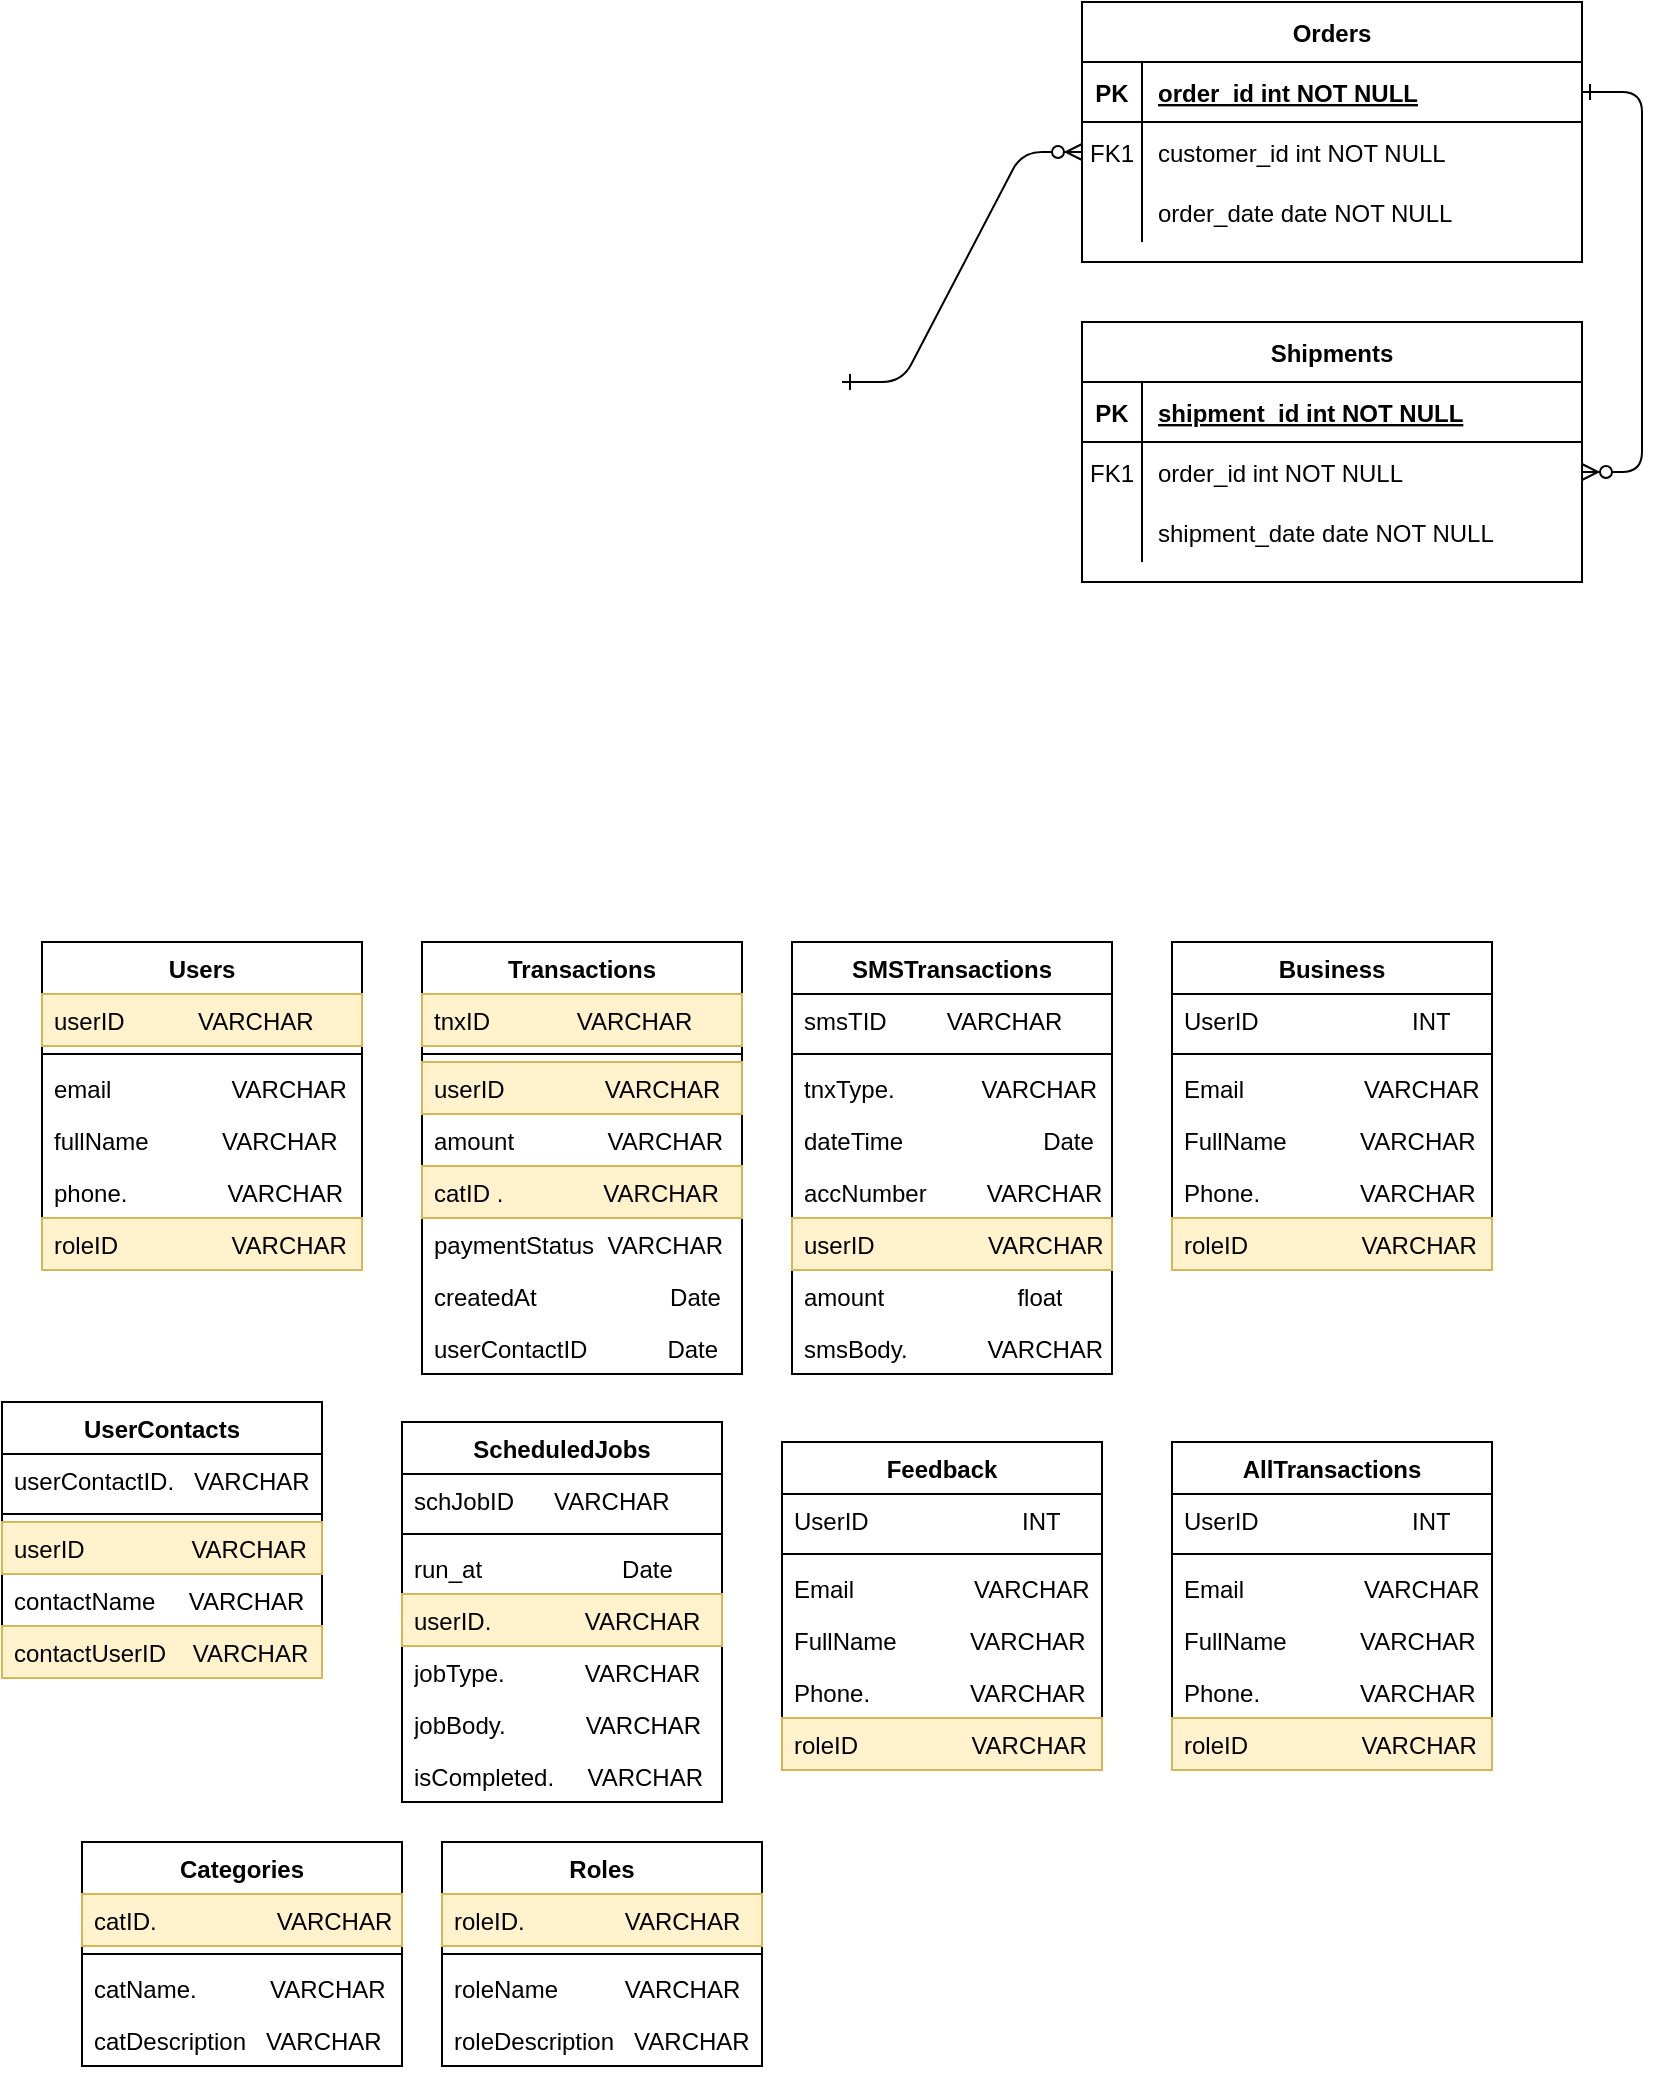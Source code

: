 <mxfile version="24.7.16">
  <diagram id="R2lEEEUBdFMjLlhIrx00" name="Page-1">
    <mxGraphModel dx="1700" dy="1689" grid="1" gridSize="10" guides="1" tooltips="1" connect="1" arrows="1" fold="1" page="1" pageScale="1" pageWidth="850" pageHeight="1100" math="0" shadow="0" extFonts="Permanent Marker^https://fonts.googleapis.com/css?family=Permanent+Marker">
      <root>
        <mxCell id="0" />
        <mxCell id="1" parent="0" />
        <mxCell id="C-vyLk0tnHw3VtMMgP7b-1" value="" style="edgeStyle=entityRelationEdgeStyle;endArrow=ERzeroToMany;startArrow=ERone;endFill=1;startFill=0;" parent="1" target="C-vyLk0tnHw3VtMMgP7b-6" edge="1">
          <mxGeometry width="100" height="100" relative="1" as="geometry">
            <mxPoint x="370" y="-150" as="sourcePoint" />
            <mxPoint x="440" y="620" as="targetPoint" />
          </mxGeometry>
        </mxCell>
        <mxCell id="C-vyLk0tnHw3VtMMgP7b-12" value="" style="edgeStyle=entityRelationEdgeStyle;endArrow=ERzeroToMany;startArrow=ERone;endFill=1;startFill=0;" parent="1" source="C-vyLk0tnHw3VtMMgP7b-3" target="C-vyLk0tnHw3VtMMgP7b-17" edge="1">
          <mxGeometry width="100" height="100" relative="1" as="geometry">
            <mxPoint x="440" y="-280" as="sourcePoint" />
            <mxPoint x="500" y="-255" as="targetPoint" />
          </mxGeometry>
        </mxCell>
        <mxCell id="C-vyLk0tnHw3VtMMgP7b-2" value="Orders" style="shape=table;startSize=30;container=1;collapsible=1;childLayout=tableLayout;fixedRows=1;rowLines=0;fontStyle=1;align=center;resizeLast=1;" parent="1" vertex="1">
          <mxGeometry x="490" y="-340" width="250" height="130" as="geometry" />
        </mxCell>
        <mxCell id="C-vyLk0tnHw3VtMMgP7b-3" value="" style="shape=partialRectangle;collapsible=0;dropTarget=0;pointerEvents=0;fillColor=none;points=[[0,0.5],[1,0.5]];portConstraint=eastwest;top=0;left=0;right=0;bottom=1;" parent="C-vyLk0tnHw3VtMMgP7b-2" vertex="1">
          <mxGeometry y="30" width="250" height="30" as="geometry" />
        </mxCell>
        <mxCell id="C-vyLk0tnHw3VtMMgP7b-4" value="PK" style="shape=partialRectangle;overflow=hidden;connectable=0;fillColor=none;top=0;left=0;bottom=0;right=0;fontStyle=1;" parent="C-vyLk0tnHw3VtMMgP7b-3" vertex="1">
          <mxGeometry width="30" height="30" as="geometry">
            <mxRectangle width="30" height="30" as="alternateBounds" />
          </mxGeometry>
        </mxCell>
        <mxCell id="C-vyLk0tnHw3VtMMgP7b-5" value="order_id int NOT NULL " style="shape=partialRectangle;overflow=hidden;connectable=0;fillColor=none;top=0;left=0;bottom=0;right=0;align=left;spacingLeft=6;fontStyle=5;" parent="C-vyLk0tnHw3VtMMgP7b-3" vertex="1">
          <mxGeometry x="30" width="220" height="30" as="geometry">
            <mxRectangle width="220" height="30" as="alternateBounds" />
          </mxGeometry>
        </mxCell>
        <mxCell id="C-vyLk0tnHw3VtMMgP7b-6" value="" style="shape=partialRectangle;collapsible=0;dropTarget=0;pointerEvents=0;fillColor=none;points=[[0,0.5],[1,0.5]];portConstraint=eastwest;top=0;left=0;right=0;bottom=0;" parent="C-vyLk0tnHw3VtMMgP7b-2" vertex="1">
          <mxGeometry y="60" width="250" height="30" as="geometry" />
        </mxCell>
        <mxCell id="C-vyLk0tnHw3VtMMgP7b-7" value="FK1" style="shape=partialRectangle;overflow=hidden;connectable=0;fillColor=none;top=0;left=0;bottom=0;right=0;" parent="C-vyLk0tnHw3VtMMgP7b-6" vertex="1">
          <mxGeometry width="30" height="30" as="geometry">
            <mxRectangle width="30" height="30" as="alternateBounds" />
          </mxGeometry>
        </mxCell>
        <mxCell id="C-vyLk0tnHw3VtMMgP7b-8" value="customer_id int NOT NULL" style="shape=partialRectangle;overflow=hidden;connectable=0;fillColor=none;top=0;left=0;bottom=0;right=0;align=left;spacingLeft=6;" parent="C-vyLk0tnHw3VtMMgP7b-6" vertex="1">
          <mxGeometry x="30" width="220" height="30" as="geometry">
            <mxRectangle width="220" height="30" as="alternateBounds" />
          </mxGeometry>
        </mxCell>
        <mxCell id="C-vyLk0tnHw3VtMMgP7b-9" value="" style="shape=partialRectangle;collapsible=0;dropTarget=0;pointerEvents=0;fillColor=none;points=[[0,0.5],[1,0.5]];portConstraint=eastwest;top=0;left=0;right=0;bottom=0;" parent="C-vyLk0tnHw3VtMMgP7b-2" vertex="1">
          <mxGeometry y="90" width="250" height="30" as="geometry" />
        </mxCell>
        <mxCell id="C-vyLk0tnHw3VtMMgP7b-10" value="" style="shape=partialRectangle;overflow=hidden;connectable=0;fillColor=none;top=0;left=0;bottom=0;right=0;" parent="C-vyLk0tnHw3VtMMgP7b-9" vertex="1">
          <mxGeometry width="30" height="30" as="geometry">
            <mxRectangle width="30" height="30" as="alternateBounds" />
          </mxGeometry>
        </mxCell>
        <mxCell id="C-vyLk0tnHw3VtMMgP7b-11" value="order_date date NOT NULL" style="shape=partialRectangle;overflow=hidden;connectable=0;fillColor=none;top=0;left=0;bottom=0;right=0;align=left;spacingLeft=6;" parent="C-vyLk0tnHw3VtMMgP7b-9" vertex="1">
          <mxGeometry x="30" width="220" height="30" as="geometry">
            <mxRectangle width="220" height="30" as="alternateBounds" />
          </mxGeometry>
        </mxCell>
        <mxCell id="C-vyLk0tnHw3VtMMgP7b-13" value="Shipments" style="shape=table;startSize=30;container=1;collapsible=1;childLayout=tableLayout;fixedRows=1;rowLines=0;fontStyle=1;align=center;resizeLast=1;" parent="1" vertex="1">
          <mxGeometry x="490" y="-180" width="250" height="130" as="geometry" />
        </mxCell>
        <mxCell id="C-vyLk0tnHw3VtMMgP7b-14" value="" style="shape=partialRectangle;collapsible=0;dropTarget=0;pointerEvents=0;fillColor=none;points=[[0,0.5],[1,0.5]];portConstraint=eastwest;top=0;left=0;right=0;bottom=1;" parent="C-vyLk0tnHw3VtMMgP7b-13" vertex="1">
          <mxGeometry y="30" width="250" height="30" as="geometry" />
        </mxCell>
        <mxCell id="C-vyLk0tnHw3VtMMgP7b-15" value="PK" style="shape=partialRectangle;overflow=hidden;connectable=0;fillColor=none;top=0;left=0;bottom=0;right=0;fontStyle=1;" parent="C-vyLk0tnHw3VtMMgP7b-14" vertex="1">
          <mxGeometry width="30" height="30" as="geometry">
            <mxRectangle width="30" height="30" as="alternateBounds" />
          </mxGeometry>
        </mxCell>
        <mxCell id="C-vyLk0tnHw3VtMMgP7b-16" value="shipment_id int NOT NULL " style="shape=partialRectangle;overflow=hidden;connectable=0;fillColor=none;top=0;left=0;bottom=0;right=0;align=left;spacingLeft=6;fontStyle=5;" parent="C-vyLk0tnHw3VtMMgP7b-14" vertex="1">
          <mxGeometry x="30" width="220" height="30" as="geometry">
            <mxRectangle width="220" height="30" as="alternateBounds" />
          </mxGeometry>
        </mxCell>
        <mxCell id="C-vyLk0tnHw3VtMMgP7b-17" value="" style="shape=partialRectangle;collapsible=0;dropTarget=0;pointerEvents=0;fillColor=none;points=[[0,0.5],[1,0.5]];portConstraint=eastwest;top=0;left=0;right=0;bottom=0;" parent="C-vyLk0tnHw3VtMMgP7b-13" vertex="1">
          <mxGeometry y="60" width="250" height="30" as="geometry" />
        </mxCell>
        <mxCell id="C-vyLk0tnHw3VtMMgP7b-18" value="FK1" style="shape=partialRectangle;overflow=hidden;connectable=0;fillColor=none;top=0;left=0;bottom=0;right=0;" parent="C-vyLk0tnHw3VtMMgP7b-17" vertex="1">
          <mxGeometry width="30" height="30" as="geometry">
            <mxRectangle width="30" height="30" as="alternateBounds" />
          </mxGeometry>
        </mxCell>
        <mxCell id="C-vyLk0tnHw3VtMMgP7b-19" value="order_id int NOT NULL" style="shape=partialRectangle;overflow=hidden;connectable=0;fillColor=none;top=0;left=0;bottom=0;right=0;align=left;spacingLeft=6;" parent="C-vyLk0tnHw3VtMMgP7b-17" vertex="1">
          <mxGeometry x="30" width="220" height="30" as="geometry">
            <mxRectangle width="220" height="30" as="alternateBounds" />
          </mxGeometry>
        </mxCell>
        <mxCell id="C-vyLk0tnHw3VtMMgP7b-20" value="" style="shape=partialRectangle;collapsible=0;dropTarget=0;pointerEvents=0;fillColor=none;points=[[0,0.5],[1,0.5]];portConstraint=eastwest;top=0;left=0;right=0;bottom=0;" parent="C-vyLk0tnHw3VtMMgP7b-13" vertex="1">
          <mxGeometry y="90" width="250" height="30" as="geometry" />
        </mxCell>
        <mxCell id="C-vyLk0tnHw3VtMMgP7b-21" value="" style="shape=partialRectangle;overflow=hidden;connectable=0;fillColor=none;top=0;left=0;bottom=0;right=0;" parent="C-vyLk0tnHw3VtMMgP7b-20" vertex="1">
          <mxGeometry width="30" height="30" as="geometry">
            <mxRectangle width="30" height="30" as="alternateBounds" />
          </mxGeometry>
        </mxCell>
        <mxCell id="C-vyLk0tnHw3VtMMgP7b-22" value="shipment_date date NOT NULL" style="shape=partialRectangle;overflow=hidden;connectable=0;fillColor=none;top=0;left=0;bottom=0;right=0;align=left;spacingLeft=6;" parent="C-vyLk0tnHw3VtMMgP7b-20" vertex="1">
          <mxGeometry x="30" width="220" height="30" as="geometry">
            <mxRectangle width="220" height="30" as="alternateBounds" />
          </mxGeometry>
        </mxCell>
        <mxCell id="js5NAXo-V89AccjbYDYU-11" value="Transactions" style="swimlane;fontStyle=1;align=center;verticalAlign=top;childLayout=stackLayout;horizontal=1;startSize=26;horizontalStack=0;resizeParent=1;resizeParentMax=0;resizeLast=0;collapsible=1;marginBottom=0;whiteSpace=wrap;html=1;" parent="1" vertex="1">
          <mxGeometry x="160" y="130" width="160" height="216" as="geometry" />
        </mxCell>
        <mxCell id="js5NAXo-V89AccjbYDYU-12" value="tnxID &amp;nbsp; &amp;nbsp; &amp;nbsp; &amp;nbsp; &amp;nbsp; &amp;nbsp; VARCHAR" style="text;strokeColor=#d6b656;fillColor=#fff2cc;align=left;verticalAlign=top;spacingLeft=4;spacingRight=4;overflow=hidden;rotatable=0;points=[[0,0.5],[1,0.5]];portConstraint=eastwest;whiteSpace=wrap;html=1;" parent="js5NAXo-V89AccjbYDYU-11" vertex="1">
          <mxGeometry y="26" width="160" height="26" as="geometry" />
        </mxCell>
        <mxCell id="js5NAXo-V89AccjbYDYU-13" value="" style="line;strokeWidth=1;fillColor=none;align=left;verticalAlign=middle;spacingTop=-1;spacingLeft=3;spacingRight=3;rotatable=0;labelPosition=right;points=[];portConstraint=eastwest;strokeColor=inherit;" parent="js5NAXo-V89AccjbYDYU-11" vertex="1">
          <mxGeometry y="52" width="160" height="8" as="geometry" />
        </mxCell>
        <mxCell id="js5NAXo-V89AccjbYDYU-14" value="userID &amp;nbsp; &amp;nbsp; &amp;nbsp; &amp;nbsp; &amp;nbsp; &amp;nbsp; &amp;nbsp; VARCHAR" style="text;align=left;verticalAlign=top;spacingLeft=4;spacingRight=4;overflow=hidden;rotatable=0;points=[[0,0.5],[1,0.5]];portConstraint=eastwest;whiteSpace=wrap;html=1;fillColor=#fff2cc;strokeColor=#d6b656;" parent="js5NAXo-V89AccjbYDYU-11" vertex="1">
          <mxGeometry y="60" width="160" height="26" as="geometry" />
        </mxCell>
        <mxCell id="js5NAXo-V89AccjbYDYU-16" value="amount &amp;nbsp; &amp;nbsp; &amp;nbsp; &amp;nbsp; &amp;nbsp; &amp;nbsp; &amp;nbsp;VARCHAR" style="text;align=left;verticalAlign=top;spacingLeft=4;spacingRight=4;overflow=hidden;rotatable=0;points=[[0,0.5],[1,0.5]];portConstraint=eastwest;whiteSpace=wrap;html=1;" parent="js5NAXo-V89AccjbYDYU-11" vertex="1">
          <mxGeometry y="86" width="160" height="26" as="geometry" />
        </mxCell>
        <mxCell id="js5NAXo-V89AccjbYDYU-17" value="catID . &amp;nbsp; &amp;nbsp; &amp;nbsp; &amp;nbsp; &amp;nbsp; &amp;nbsp; &amp;nbsp; VARCHAR" style="text;align=left;verticalAlign=top;spacingLeft=4;spacingRight=4;overflow=hidden;rotatable=0;points=[[0,0.5],[1,0.5]];portConstraint=eastwest;whiteSpace=wrap;html=1;fillColor=#fff2cc;strokeColor=#d6b656;" parent="js5NAXo-V89AccjbYDYU-11" vertex="1">
          <mxGeometry y="112" width="160" height="26" as="geometry" />
        </mxCell>
        <mxCell id="js5NAXo-V89AccjbYDYU-18" value="paymentStatus &amp;nbsp;VARCHAR" style="text;align=left;verticalAlign=top;spacingLeft=4;spacingRight=4;overflow=hidden;rotatable=0;points=[[0,0.5],[1,0.5]];portConstraint=eastwest;whiteSpace=wrap;html=1;" parent="js5NAXo-V89AccjbYDYU-11" vertex="1">
          <mxGeometry y="138" width="160" height="26" as="geometry" />
        </mxCell>
        <mxCell id="js5NAXo-V89AccjbYDYU-68" value="createdAt &amp;nbsp; &amp;nbsp; &amp;nbsp; &amp;nbsp; &amp;nbsp; &amp;nbsp; &amp;nbsp; &amp;nbsp; &amp;nbsp; &amp;nbsp;Date" style="text;align=left;verticalAlign=top;spacingLeft=4;spacingRight=4;overflow=hidden;rotatable=0;points=[[0,0.5],[1,0.5]];portConstraint=eastwest;whiteSpace=wrap;html=1;" parent="js5NAXo-V89AccjbYDYU-11" vertex="1">
          <mxGeometry y="164" width="160" height="26" as="geometry" />
        </mxCell>
        <mxCell id="js5NAXo-V89AccjbYDYU-69" value="userContactID &amp;nbsp; &amp;nbsp; &amp;nbsp; &amp;nbsp; &amp;nbsp; &amp;nbsp;Date" style="text;align=left;verticalAlign=top;spacingLeft=4;spacingRight=4;overflow=hidden;rotatable=0;points=[[0,0.5],[1,0.5]];portConstraint=eastwest;whiteSpace=wrap;html=1;" parent="js5NAXo-V89AccjbYDYU-11" vertex="1">
          <mxGeometry y="190" width="160" height="26" as="geometry" />
        </mxCell>
        <mxCell id="js5NAXo-V89AccjbYDYU-19" value="ScheduledJobs" style="swimlane;fontStyle=1;align=center;verticalAlign=top;childLayout=stackLayout;horizontal=1;startSize=26;horizontalStack=0;resizeParent=1;resizeParentMax=0;resizeLast=0;collapsible=1;marginBottom=0;whiteSpace=wrap;html=1;" parent="1" vertex="1">
          <mxGeometry x="150" y="370" width="160" height="190" as="geometry" />
        </mxCell>
        <mxCell id="js5NAXo-V89AccjbYDYU-20" value="schJobID &amp;nbsp; &amp;nbsp; &amp;nbsp;VARCHAR" style="text;strokeColor=none;fillColor=none;align=left;verticalAlign=top;spacingLeft=4;spacingRight=4;overflow=hidden;rotatable=0;points=[[0,0.5],[1,0.5]];portConstraint=eastwest;whiteSpace=wrap;html=1;" parent="js5NAXo-V89AccjbYDYU-19" vertex="1">
          <mxGeometry y="26" width="160" height="26" as="geometry" />
        </mxCell>
        <mxCell id="js5NAXo-V89AccjbYDYU-21" value="" style="line;strokeWidth=1;fillColor=none;align=left;verticalAlign=middle;spacingTop=-1;spacingLeft=3;spacingRight=3;rotatable=0;labelPosition=right;points=[];portConstraint=eastwest;strokeColor=inherit;" parent="js5NAXo-V89AccjbYDYU-19" vertex="1">
          <mxGeometry y="52" width="160" height="8" as="geometry" />
        </mxCell>
        <mxCell id="js5NAXo-V89AccjbYDYU-22" value="run_at &amp;nbsp; &amp;nbsp; &amp;nbsp; &amp;nbsp; &amp;nbsp; &amp;nbsp; &amp;nbsp; &amp;nbsp; &amp;nbsp; &amp;nbsp; Date" style="text;align=left;verticalAlign=top;spacingLeft=4;spacingRight=4;overflow=hidden;rotatable=0;points=[[0,0.5],[1,0.5]];portConstraint=eastwest;whiteSpace=wrap;html=1;" parent="js5NAXo-V89AccjbYDYU-19" vertex="1">
          <mxGeometry y="60" width="160" height="26" as="geometry" />
        </mxCell>
        <mxCell id="js5NAXo-V89AccjbYDYU-23" value="userID. &amp;nbsp; &amp;nbsp; &amp;nbsp; &amp;nbsp; &amp;nbsp; &amp;nbsp; &amp;nbsp;VARCHAR" style="text;align=left;verticalAlign=top;spacingLeft=4;spacingRight=4;overflow=hidden;rotatable=0;points=[[0,0.5],[1,0.5]];portConstraint=eastwest;whiteSpace=wrap;html=1;fillColor=#fff2cc;strokeColor=#d6b656;" parent="js5NAXo-V89AccjbYDYU-19" vertex="1">
          <mxGeometry y="86" width="160" height="26" as="geometry" />
        </mxCell>
        <mxCell id="js5NAXo-V89AccjbYDYU-24" value="jobType. &amp;nbsp; &amp;nbsp; &amp;nbsp; &amp;nbsp; &amp;nbsp; &amp;nbsp;VARCHAR" style="text;align=left;verticalAlign=top;spacingLeft=4;spacingRight=4;overflow=hidden;rotatable=0;points=[[0,0.5],[1,0.5]];portConstraint=eastwest;whiteSpace=wrap;html=1;" parent="js5NAXo-V89AccjbYDYU-19" vertex="1">
          <mxGeometry y="112" width="160" height="26" as="geometry" />
        </mxCell>
        <mxCell id="js5NAXo-V89AccjbYDYU-25" value="jobBody. &amp;nbsp; &amp;nbsp; &amp;nbsp; &amp;nbsp; &amp;nbsp; &amp;nbsp;VARCHAR" style="text;align=left;verticalAlign=top;spacingLeft=4;spacingRight=4;overflow=hidden;rotatable=0;points=[[0,0.5],[1,0.5]];portConstraint=eastwest;whiteSpace=wrap;html=1;" parent="js5NAXo-V89AccjbYDYU-19" vertex="1">
          <mxGeometry y="138" width="160" height="26" as="geometry" />
        </mxCell>
        <mxCell id="js5NAXo-V89AccjbYDYU-89" value="isCompleted. &amp;nbsp; &amp;nbsp; VARCHAR" style="text;align=left;verticalAlign=top;spacingLeft=4;spacingRight=4;overflow=hidden;rotatable=0;points=[[0,0.5],[1,0.5]];portConstraint=eastwest;whiteSpace=wrap;html=1;" parent="js5NAXo-V89AccjbYDYU-19" vertex="1">
          <mxGeometry y="164" width="160" height="26" as="geometry" />
        </mxCell>
        <mxCell id="js5NAXo-V89AccjbYDYU-26" value="Feedback" style="swimlane;fontStyle=1;align=center;verticalAlign=top;childLayout=stackLayout;horizontal=1;startSize=26;horizontalStack=0;resizeParent=1;resizeParentMax=0;resizeLast=0;collapsible=1;marginBottom=0;whiteSpace=wrap;html=1;" parent="1" vertex="1">
          <mxGeometry x="340" y="380" width="160" height="164" as="geometry" />
        </mxCell>
        <mxCell id="js5NAXo-V89AccjbYDYU-27" value="UserID &amp;nbsp; &amp;nbsp; &amp;nbsp; &amp;nbsp; &amp;nbsp; &amp;nbsp; &amp;nbsp; &amp;nbsp; &amp;nbsp; &amp;nbsp; &amp;nbsp; INT" style="text;strokeColor=none;fillColor=none;align=left;verticalAlign=top;spacingLeft=4;spacingRight=4;overflow=hidden;rotatable=0;points=[[0,0.5],[1,0.5]];portConstraint=eastwest;whiteSpace=wrap;html=1;" parent="js5NAXo-V89AccjbYDYU-26" vertex="1">
          <mxGeometry y="26" width="160" height="26" as="geometry" />
        </mxCell>
        <mxCell id="js5NAXo-V89AccjbYDYU-28" value="" style="line;strokeWidth=1;fillColor=none;align=left;verticalAlign=middle;spacingTop=-1;spacingLeft=3;spacingRight=3;rotatable=0;labelPosition=right;points=[];portConstraint=eastwest;strokeColor=inherit;" parent="js5NAXo-V89AccjbYDYU-26" vertex="1">
          <mxGeometry y="52" width="160" height="8" as="geometry" />
        </mxCell>
        <mxCell id="js5NAXo-V89AccjbYDYU-29" value="Email &amp;nbsp; &amp;nbsp; &amp;nbsp; &amp;nbsp; &amp;nbsp; &amp;nbsp; &amp;nbsp; &amp;nbsp; &amp;nbsp;VARCHAR" style="text;align=left;verticalAlign=top;spacingLeft=4;spacingRight=4;overflow=hidden;rotatable=0;points=[[0,0.5],[1,0.5]];portConstraint=eastwest;whiteSpace=wrap;html=1;" parent="js5NAXo-V89AccjbYDYU-26" vertex="1">
          <mxGeometry y="60" width="160" height="26" as="geometry" />
        </mxCell>
        <mxCell id="js5NAXo-V89AccjbYDYU-30" value="FullName &amp;nbsp; &amp;nbsp; &amp;nbsp; &amp;nbsp; &amp;nbsp; VARCHAR" style="text;align=left;verticalAlign=top;spacingLeft=4;spacingRight=4;overflow=hidden;rotatable=0;points=[[0,0.5],[1,0.5]];portConstraint=eastwest;whiteSpace=wrap;html=1;" parent="js5NAXo-V89AccjbYDYU-26" vertex="1">
          <mxGeometry y="86" width="160" height="26" as="geometry" />
        </mxCell>
        <mxCell id="js5NAXo-V89AccjbYDYU-31" value="Phone. &amp;nbsp; &amp;nbsp; &amp;nbsp; &amp;nbsp; &amp;nbsp; &amp;nbsp; &amp;nbsp; VARCHAR" style="text;align=left;verticalAlign=top;spacingLeft=4;spacingRight=4;overflow=hidden;rotatable=0;points=[[0,0.5],[1,0.5]];portConstraint=eastwest;whiteSpace=wrap;html=1;" parent="js5NAXo-V89AccjbYDYU-26" vertex="1">
          <mxGeometry y="112" width="160" height="26" as="geometry" />
        </mxCell>
        <mxCell id="js5NAXo-V89AccjbYDYU-32" value="roleID &amp;nbsp; &amp;nbsp; &amp;nbsp; &amp;nbsp; &amp;nbsp; &amp;nbsp; &amp;nbsp; &amp;nbsp; VARCHAR" style="text;align=left;verticalAlign=top;spacingLeft=4;spacingRight=4;overflow=hidden;rotatable=0;points=[[0,0.5],[1,0.5]];portConstraint=eastwest;whiteSpace=wrap;html=1;fillColor=#fff2cc;strokeColor=#d6b656;" parent="js5NAXo-V89AccjbYDYU-26" vertex="1">
          <mxGeometry y="138" width="160" height="26" as="geometry" />
        </mxCell>
        <mxCell id="js5NAXo-V89AccjbYDYU-33" value="UserContacts" style="swimlane;fontStyle=1;align=center;verticalAlign=top;childLayout=stackLayout;horizontal=1;startSize=26;horizontalStack=0;resizeParent=1;resizeParentMax=0;resizeLast=0;collapsible=1;marginBottom=0;whiteSpace=wrap;html=1;" parent="1" vertex="1">
          <mxGeometry x="-50" y="360" width="160" height="138" as="geometry" />
        </mxCell>
        <mxCell id="js5NAXo-V89AccjbYDYU-34" value="userContactID. &amp;nbsp; VARCHAR" style="text;strokeColor=none;fillColor=none;align=left;verticalAlign=top;spacingLeft=4;spacingRight=4;overflow=hidden;rotatable=0;points=[[0,0.5],[1,0.5]];portConstraint=eastwest;whiteSpace=wrap;html=1;" parent="js5NAXo-V89AccjbYDYU-33" vertex="1">
          <mxGeometry y="26" width="160" height="26" as="geometry" />
        </mxCell>
        <mxCell id="js5NAXo-V89AccjbYDYU-35" value="" style="line;strokeWidth=1;fillColor=none;align=left;verticalAlign=middle;spacingTop=-1;spacingLeft=3;spacingRight=3;rotatable=0;labelPosition=right;points=[];portConstraint=eastwest;strokeColor=inherit;" parent="js5NAXo-V89AccjbYDYU-33" vertex="1">
          <mxGeometry y="52" width="160" height="8" as="geometry" />
        </mxCell>
        <mxCell id="js5NAXo-V89AccjbYDYU-36" value="userID &amp;nbsp; &amp;nbsp; &amp;nbsp; &amp;nbsp; &amp;nbsp; &amp;nbsp; &amp;nbsp; &amp;nbsp;VARCHAR" style="text;align=left;verticalAlign=top;spacingLeft=4;spacingRight=4;overflow=hidden;rotatable=0;points=[[0,0.5],[1,0.5]];portConstraint=eastwest;whiteSpace=wrap;html=1;fillColor=#fff2cc;strokeColor=#d6b656;" parent="js5NAXo-V89AccjbYDYU-33" vertex="1">
          <mxGeometry y="60" width="160" height="26" as="geometry" />
        </mxCell>
        <mxCell id="js5NAXo-V89AccjbYDYU-37" value="contactName &amp;nbsp; &amp;nbsp; VARCHAR" style="text;align=left;verticalAlign=top;spacingLeft=4;spacingRight=4;overflow=hidden;rotatable=0;points=[[0,0.5],[1,0.5]];portConstraint=eastwest;whiteSpace=wrap;html=1;" parent="js5NAXo-V89AccjbYDYU-33" vertex="1">
          <mxGeometry y="86" width="160" height="26" as="geometry" />
        </mxCell>
        <mxCell id="js5NAXo-V89AccjbYDYU-39" value="contactUserID &amp;nbsp; &amp;nbsp;VARCHAR" style="text;align=left;verticalAlign=top;spacingLeft=4;spacingRight=4;overflow=hidden;rotatable=0;points=[[0,0.5],[1,0.5]];portConstraint=eastwest;whiteSpace=wrap;html=1;fillColor=#fff2cc;strokeColor=#d6b656;" parent="js5NAXo-V89AccjbYDYU-33" vertex="1">
          <mxGeometry y="112" width="160" height="26" as="geometry" />
        </mxCell>
        <mxCell id="js5NAXo-V89AccjbYDYU-40" value="AllTransactions" style="swimlane;fontStyle=1;align=center;verticalAlign=top;childLayout=stackLayout;horizontal=1;startSize=26;horizontalStack=0;resizeParent=1;resizeParentMax=0;resizeLast=0;collapsible=1;marginBottom=0;whiteSpace=wrap;html=1;" parent="1" vertex="1">
          <mxGeometry x="535" y="380" width="160" height="164" as="geometry" />
        </mxCell>
        <mxCell id="js5NAXo-V89AccjbYDYU-41" value="UserID &amp;nbsp; &amp;nbsp; &amp;nbsp; &amp;nbsp; &amp;nbsp; &amp;nbsp; &amp;nbsp; &amp;nbsp; &amp;nbsp; &amp;nbsp; &amp;nbsp; INT" style="text;strokeColor=none;fillColor=none;align=left;verticalAlign=top;spacingLeft=4;spacingRight=4;overflow=hidden;rotatable=0;points=[[0,0.5],[1,0.5]];portConstraint=eastwest;whiteSpace=wrap;html=1;" parent="js5NAXo-V89AccjbYDYU-40" vertex="1">
          <mxGeometry y="26" width="160" height="26" as="geometry" />
        </mxCell>
        <mxCell id="js5NAXo-V89AccjbYDYU-42" value="" style="line;strokeWidth=1;fillColor=none;align=left;verticalAlign=middle;spacingTop=-1;spacingLeft=3;spacingRight=3;rotatable=0;labelPosition=right;points=[];portConstraint=eastwest;strokeColor=inherit;" parent="js5NAXo-V89AccjbYDYU-40" vertex="1">
          <mxGeometry y="52" width="160" height="8" as="geometry" />
        </mxCell>
        <mxCell id="js5NAXo-V89AccjbYDYU-43" value="Email &amp;nbsp; &amp;nbsp; &amp;nbsp; &amp;nbsp; &amp;nbsp; &amp;nbsp; &amp;nbsp; &amp;nbsp; &amp;nbsp;VARCHAR" style="text;align=left;verticalAlign=top;spacingLeft=4;spacingRight=4;overflow=hidden;rotatable=0;points=[[0,0.5],[1,0.5]];portConstraint=eastwest;whiteSpace=wrap;html=1;" parent="js5NAXo-V89AccjbYDYU-40" vertex="1">
          <mxGeometry y="60" width="160" height="26" as="geometry" />
        </mxCell>
        <mxCell id="js5NAXo-V89AccjbYDYU-44" value="FullName &amp;nbsp; &amp;nbsp; &amp;nbsp; &amp;nbsp; &amp;nbsp; VARCHAR" style="text;align=left;verticalAlign=top;spacingLeft=4;spacingRight=4;overflow=hidden;rotatable=0;points=[[0,0.5],[1,0.5]];portConstraint=eastwest;whiteSpace=wrap;html=1;" parent="js5NAXo-V89AccjbYDYU-40" vertex="1">
          <mxGeometry y="86" width="160" height="26" as="geometry" />
        </mxCell>
        <mxCell id="js5NAXo-V89AccjbYDYU-45" value="Phone. &amp;nbsp; &amp;nbsp; &amp;nbsp; &amp;nbsp; &amp;nbsp; &amp;nbsp; &amp;nbsp; VARCHAR" style="text;align=left;verticalAlign=top;spacingLeft=4;spacingRight=4;overflow=hidden;rotatable=0;points=[[0,0.5],[1,0.5]];portConstraint=eastwest;whiteSpace=wrap;html=1;" parent="js5NAXo-V89AccjbYDYU-40" vertex="1">
          <mxGeometry y="112" width="160" height="26" as="geometry" />
        </mxCell>
        <mxCell id="js5NAXo-V89AccjbYDYU-46" value="roleID &amp;nbsp; &amp;nbsp; &amp;nbsp; &amp;nbsp; &amp;nbsp; &amp;nbsp; &amp;nbsp; &amp;nbsp; VARCHAR" style="text;align=left;verticalAlign=top;spacingLeft=4;spacingRight=4;overflow=hidden;rotatable=0;points=[[0,0.5],[1,0.5]];portConstraint=eastwest;whiteSpace=wrap;html=1;fillColor=#fff2cc;strokeColor=#d6b656;" parent="js5NAXo-V89AccjbYDYU-40" vertex="1">
          <mxGeometry y="138" width="160" height="26" as="geometry" />
        </mxCell>
        <mxCell id="js5NAXo-V89AccjbYDYU-47" value="SMSTransactions" style="swimlane;fontStyle=1;align=center;verticalAlign=top;childLayout=stackLayout;horizontal=1;startSize=26;horizontalStack=0;resizeParent=1;resizeParentMax=0;resizeLast=0;collapsible=1;marginBottom=0;whiteSpace=wrap;html=1;" parent="1" vertex="1">
          <mxGeometry x="345" y="130" width="160" height="216" as="geometry" />
        </mxCell>
        <mxCell id="js5NAXo-V89AccjbYDYU-48" value="smsTID &amp;nbsp; &amp;nbsp; &amp;nbsp; &amp;nbsp; VARCHAR" style="text;strokeColor=none;fillColor=none;align=left;verticalAlign=top;spacingLeft=4;spacingRight=4;overflow=hidden;rotatable=0;points=[[0,0.5],[1,0.5]];portConstraint=eastwest;whiteSpace=wrap;html=1;" parent="js5NAXo-V89AccjbYDYU-47" vertex="1">
          <mxGeometry y="26" width="160" height="26" as="geometry" />
        </mxCell>
        <mxCell id="js5NAXo-V89AccjbYDYU-49" value="" style="line;strokeWidth=1;fillColor=none;align=left;verticalAlign=middle;spacingTop=-1;spacingLeft=3;spacingRight=3;rotatable=0;labelPosition=right;points=[];portConstraint=eastwest;strokeColor=inherit;" parent="js5NAXo-V89AccjbYDYU-47" vertex="1">
          <mxGeometry y="52" width="160" height="8" as="geometry" />
        </mxCell>
        <mxCell id="js5NAXo-V89AccjbYDYU-50" value="tnxType. &amp;nbsp; &amp;nbsp; &amp;nbsp; &amp;nbsp; &amp;nbsp; &amp;nbsp; VARCHAR" style="text;align=left;verticalAlign=top;spacingLeft=4;spacingRight=4;overflow=hidden;rotatable=0;points=[[0,0.5],[1,0.5]];portConstraint=eastwest;whiteSpace=wrap;html=1;" parent="js5NAXo-V89AccjbYDYU-47" vertex="1">
          <mxGeometry y="60" width="160" height="26" as="geometry" />
        </mxCell>
        <mxCell id="js5NAXo-V89AccjbYDYU-51" value="dateTime &amp;nbsp; &amp;nbsp; &amp;nbsp; &amp;nbsp; &amp;nbsp; &amp;nbsp; &amp;nbsp; &amp;nbsp; &amp;nbsp; &amp;nbsp; Date" style="text;align=left;verticalAlign=top;spacingLeft=4;spacingRight=4;overflow=hidden;rotatable=0;points=[[0,0.5],[1,0.5]];portConstraint=eastwest;whiteSpace=wrap;html=1;" parent="js5NAXo-V89AccjbYDYU-47" vertex="1">
          <mxGeometry y="86" width="160" height="26" as="geometry" />
        </mxCell>
        <mxCell id="js5NAXo-V89AccjbYDYU-52" value="accNumber &amp;nbsp; &amp;nbsp; &amp;nbsp; &amp;nbsp; VARCHAR" style="text;align=left;verticalAlign=top;spacingLeft=4;spacingRight=4;overflow=hidden;rotatable=0;points=[[0,0.5],[1,0.5]];portConstraint=eastwest;whiteSpace=wrap;html=1;" parent="js5NAXo-V89AccjbYDYU-47" vertex="1">
          <mxGeometry y="112" width="160" height="26" as="geometry" />
        </mxCell>
        <mxCell id="js5NAXo-V89AccjbYDYU-53" value="userID &amp;nbsp; &amp;nbsp; &amp;nbsp; &amp;nbsp; &amp;nbsp; &amp;nbsp; &amp;nbsp; &amp;nbsp; VARCHAR" style="text;align=left;verticalAlign=top;spacingLeft=4;spacingRight=4;overflow=hidden;rotatable=0;points=[[0,0.5],[1,0.5]];portConstraint=eastwest;whiteSpace=wrap;html=1;fillColor=#fff2cc;strokeColor=#d6b656;" parent="js5NAXo-V89AccjbYDYU-47" vertex="1">
          <mxGeometry y="138" width="160" height="26" as="geometry" />
        </mxCell>
        <mxCell id="js5NAXo-V89AccjbYDYU-86" value="amount &amp;nbsp; &amp;nbsp; &amp;nbsp; &amp;nbsp; &amp;nbsp;&amp;nbsp;&lt;span style=&quot;white-space: pre;&quot;&gt;&#x9;&lt;/span&gt;&lt;span style=&quot;white-space: pre;&quot;&gt;&#x9;&lt;/span&gt;float" style="text;align=left;verticalAlign=top;spacingLeft=4;spacingRight=4;overflow=hidden;rotatable=0;points=[[0,0.5],[1,0.5]];portConstraint=eastwest;whiteSpace=wrap;html=1;" parent="js5NAXo-V89AccjbYDYU-47" vertex="1">
          <mxGeometry y="164" width="160" height="26" as="geometry" />
        </mxCell>
        <mxCell id="js5NAXo-V89AccjbYDYU-87" value="smsBody. &amp;nbsp; &amp;nbsp; &amp;nbsp; &amp;nbsp; &amp;nbsp; &amp;nbsp;VARCHAR" style="text;align=left;verticalAlign=top;spacingLeft=4;spacingRight=4;overflow=hidden;rotatable=0;points=[[0,0.5],[1,0.5]];portConstraint=eastwest;whiteSpace=wrap;html=1;" parent="js5NAXo-V89AccjbYDYU-47" vertex="1">
          <mxGeometry y="190" width="160" height="26" as="geometry" />
        </mxCell>
        <mxCell id="js5NAXo-V89AccjbYDYU-54" value="Business" style="swimlane;fontStyle=1;align=center;verticalAlign=top;childLayout=stackLayout;horizontal=1;startSize=26;horizontalStack=0;resizeParent=1;resizeParentMax=0;resizeLast=0;collapsible=1;marginBottom=0;whiteSpace=wrap;html=1;" parent="1" vertex="1">
          <mxGeometry x="535" y="130" width="160" height="164" as="geometry" />
        </mxCell>
        <mxCell id="js5NAXo-V89AccjbYDYU-55" value="UserID &amp;nbsp; &amp;nbsp; &amp;nbsp; &amp;nbsp; &amp;nbsp; &amp;nbsp; &amp;nbsp; &amp;nbsp; &amp;nbsp; &amp;nbsp; &amp;nbsp; INT" style="text;strokeColor=none;fillColor=none;align=left;verticalAlign=top;spacingLeft=4;spacingRight=4;overflow=hidden;rotatable=0;points=[[0,0.5],[1,0.5]];portConstraint=eastwest;whiteSpace=wrap;html=1;" parent="js5NAXo-V89AccjbYDYU-54" vertex="1">
          <mxGeometry y="26" width="160" height="26" as="geometry" />
        </mxCell>
        <mxCell id="js5NAXo-V89AccjbYDYU-56" value="" style="line;strokeWidth=1;fillColor=none;align=left;verticalAlign=middle;spacingTop=-1;spacingLeft=3;spacingRight=3;rotatable=0;labelPosition=right;points=[];portConstraint=eastwest;strokeColor=inherit;" parent="js5NAXo-V89AccjbYDYU-54" vertex="1">
          <mxGeometry y="52" width="160" height="8" as="geometry" />
        </mxCell>
        <mxCell id="js5NAXo-V89AccjbYDYU-57" value="Email &amp;nbsp; &amp;nbsp; &amp;nbsp; &amp;nbsp; &amp;nbsp; &amp;nbsp; &amp;nbsp; &amp;nbsp; &amp;nbsp;VARCHAR" style="text;align=left;verticalAlign=top;spacingLeft=4;spacingRight=4;overflow=hidden;rotatable=0;points=[[0,0.5],[1,0.5]];portConstraint=eastwest;whiteSpace=wrap;html=1;" parent="js5NAXo-V89AccjbYDYU-54" vertex="1">
          <mxGeometry y="60" width="160" height="26" as="geometry" />
        </mxCell>
        <mxCell id="js5NAXo-V89AccjbYDYU-58" value="FullName &amp;nbsp; &amp;nbsp; &amp;nbsp; &amp;nbsp; &amp;nbsp; VARCHAR" style="text;align=left;verticalAlign=top;spacingLeft=4;spacingRight=4;overflow=hidden;rotatable=0;points=[[0,0.5],[1,0.5]];portConstraint=eastwest;whiteSpace=wrap;html=1;" parent="js5NAXo-V89AccjbYDYU-54" vertex="1">
          <mxGeometry y="86" width="160" height="26" as="geometry" />
        </mxCell>
        <mxCell id="js5NAXo-V89AccjbYDYU-59" value="Phone. &amp;nbsp; &amp;nbsp; &amp;nbsp; &amp;nbsp; &amp;nbsp; &amp;nbsp; &amp;nbsp; VARCHAR" style="text;align=left;verticalAlign=top;spacingLeft=4;spacingRight=4;overflow=hidden;rotatable=0;points=[[0,0.5],[1,0.5]];portConstraint=eastwest;whiteSpace=wrap;html=1;" parent="js5NAXo-V89AccjbYDYU-54" vertex="1">
          <mxGeometry y="112" width="160" height="26" as="geometry" />
        </mxCell>
        <mxCell id="js5NAXo-V89AccjbYDYU-60" value="roleID &amp;nbsp; &amp;nbsp; &amp;nbsp; &amp;nbsp; &amp;nbsp; &amp;nbsp; &amp;nbsp; &amp;nbsp; VARCHAR" style="text;align=left;verticalAlign=top;spacingLeft=4;spacingRight=4;overflow=hidden;rotatable=0;points=[[0,0.5],[1,0.5]];portConstraint=eastwest;whiteSpace=wrap;html=1;fillColor=#fff2cc;strokeColor=#d6b656;" parent="js5NAXo-V89AccjbYDYU-54" vertex="1">
          <mxGeometry y="138" width="160" height="26" as="geometry" />
        </mxCell>
        <mxCell id="js5NAXo-V89AccjbYDYU-61" value="Users" style="swimlane;fontStyle=1;align=center;verticalAlign=top;childLayout=stackLayout;horizontal=1;startSize=26;horizontalStack=0;resizeParent=1;resizeParentMax=0;resizeLast=0;collapsible=1;marginBottom=0;whiteSpace=wrap;html=1;" parent="1" vertex="1">
          <mxGeometry x="-30" y="130" width="160" height="164" as="geometry" />
        </mxCell>
        <mxCell id="js5NAXo-V89AccjbYDYU-62" value="userID &amp;nbsp; &amp;nbsp; &amp;nbsp; &amp;nbsp; &amp;nbsp; VARCHAR" style="text;strokeColor=#d6b656;fillColor=#fff2cc;align=left;verticalAlign=top;spacingLeft=4;spacingRight=4;overflow=hidden;rotatable=0;points=[[0,0.5],[1,0.5]];portConstraint=eastwest;whiteSpace=wrap;html=1;" parent="js5NAXo-V89AccjbYDYU-61" vertex="1">
          <mxGeometry y="26" width="160" height="26" as="geometry" />
        </mxCell>
        <mxCell id="js5NAXo-V89AccjbYDYU-63" value="" style="line;strokeWidth=1;fillColor=none;align=left;verticalAlign=middle;spacingTop=-1;spacingLeft=3;spacingRight=3;rotatable=0;labelPosition=right;points=[];portConstraint=eastwest;strokeColor=inherit;" parent="js5NAXo-V89AccjbYDYU-61" vertex="1">
          <mxGeometry y="52" width="160" height="8" as="geometry" />
        </mxCell>
        <mxCell id="js5NAXo-V89AccjbYDYU-64" value="email &amp;nbsp; &amp;nbsp; &amp;nbsp; &amp;nbsp; &amp;nbsp; &amp;nbsp; &amp;nbsp; &amp;nbsp; &amp;nbsp;VARCHAR" style="text;align=left;verticalAlign=top;spacingLeft=4;spacingRight=4;overflow=hidden;rotatable=0;points=[[0,0.5],[1,0.5]];portConstraint=eastwest;whiteSpace=wrap;html=1;" parent="js5NAXo-V89AccjbYDYU-61" vertex="1">
          <mxGeometry y="60" width="160" height="26" as="geometry" />
        </mxCell>
        <mxCell id="js5NAXo-V89AccjbYDYU-65" value="fullName &amp;nbsp; &amp;nbsp; &amp;nbsp; &amp;nbsp; &amp;nbsp; VARCHAR" style="text;align=left;verticalAlign=top;spacingLeft=4;spacingRight=4;overflow=hidden;rotatable=0;points=[[0,0.5],[1,0.5]];portConstraint=eastwest;whiteSpace=wrap;html=1;" parent="js5NAXo-V89AccjbYDYU-61" vertex="1">
          <mxGeometry y="86" width="160" height="26" as="geometry" />
        </mxCell>
        <mxCell id="js5NAXo-V89AccjbYDYU-66" value="phone. &amp;nbsp; &amp;nbsp; &amp;nbsp; &amp;nbsp; &amp;nbsp; &amp;nbsp; &amp;nbsp; VARCHAR" style="text;align=left;verticalAlign=top;spacingLeft=4;spacingRight=4;overflow=hidden;rotatable=0;points=[[0,0.5],[1,0.5]];portConstraint=eastwest;whiteSpace=wrap;html=1;" parent="js5NAXo-V89AccjbYDYU-61" vertex="1">
          <mxGeometry y="112" width="160" height="26" as="geometry" />
        </mxCell>
        <mxCell id="js5NAXo-V89AccjbYDYU-67" value="roleID &amp;nbsp; &amp;nbsp; &amp;nbsp; &amp;nbsp; &amp;nbsp; &amp;nbsp; &amp;nbsp; &amp;nbsp; VARCHAR" style="text;align=left;verticalAlign=top;spacingLeft=4;spacingRight=4;overflow=hidden;rotatable=0;points=[[0,0.5],[1,0.5]];portConstraint=eastwest;whiteSpace=wrap;html=1;fillColor=#fff2cc;strokeColor=#d6b656;" parent="js5NAXo-V89AccjbYDYU-61" vertex="1">
          <mxGeometry y="138" width="160" height="26" as="geometry" />
        </mxCell>
        <mxCell id="js5NAXo-V89AccjbYDYU-70" value="Categories" style="swimlane;fontStyle=1;align=center;verticalAlign=top;childLayout=stackLayout;horizontal=1;startSize=26;horizontalStack=0;resizeParent=1;resizeParentMax=0;resizeLast=0;collapsible=1;marginBottom=0;whiteSpace=wrap;html=1;" parent="1" vertex="1">
          <mxGeometry x="-10" y="580" width="160" height="112" as="geometry" />
        </mxCell>
        <mxCell id="js5NAXo-V89AccjbYDYU-71" value="catID. &amp;nbsp; &amp;nbsp; &amp;nbsp; &amp;nbsp; &amp;nbsp; &amp;nbsp; &amp;nbsp; &amp;nbsp; &amp;nbsp;VARCHAR" style="text;strokeColor=#d6b656;fillColor=#fff2cc;align=left;verticalAlign=top;spacingLeft=4;spacingRight=4;overflow=hidden;rotatable=0;points=[[0,0.5],[1,0.5]];portConstraint=eastwest;whiteSpace=wrap;html=1;" parent="js5NAXo-V89AccjbYDYU-70" vertex="1">
          <mxGeometry y="26" width="160" height="26" as="geometry" />
        </mxCell>
        <mxCell id="js5NAXo-V89AccjbYDYU-72" value="" style="line;strokeWidth=1;fillColor=none;align=left;verticalAlign=middle;spacingTop=-1;spacingLeft=3;spacingRight=3;rotatable=0;labelPosition=right;points=[];portConstraint=eastwest;strokeColor=inherit;" parent="js5NAXo-V89AccjbYDYU-70" vertex="1">
          <mxGeometry y="52" width="160" height="8" as="geometry" />
        </mxCell>
        <mxCell id="js5NAXo-V89AccjbYDYU-74" value="catName. &amp;nbsp; &amp;nbsp; &amp;nbsp; &amp;nbsp; &amp;nbsp; VARCHAR" style="text;align=left;verticalAlign=top;spacingLeft=4;spacingRight=4;overflow=hidden;rotatable=0;points=[[0,0.5],[1,0.5]];portConstraint=eastwest;whiteSpace=wrap;html=1;" parent="js5NAXo-V89AccjbYDYU-70" vertex="1">
          <mxGeometry y="60" width="160" height="26" as="geometry" />
        </mxCell>
        <mxCell id="js5NAXo-V89AccjbYDYU-75" value="catDescription &amp;nbsp; VARCHAR" style="text;align=left;verticalAlign=top;spacingLeft=4;spacingRight=4;overflow=hidden;rotatable=0;points=[[0,0.5],[1,0.5]];portConstraint=eastwest;whiteSpace=wrap;html=1;" parent="js5NAXo-V89AccjbYDYU-70" vertex="1">
          <mxGeometry y="86" width="160" height="26" as="geometry" />
        </mxCell>
        <mxCell id="js5NAXo-V89AccjbYDYU-81" value="Roles" style="swimlane;fontStyle=1;align=center;verticalAlign=top;childLayout=stackLayout;horizontal=1;startSize=26;horizontalStack=0;resizeParent=1;resizeParentMax=0;resizeLast=0;collapsible=1;marginBottom=0;whiteSpace=wrap;html=1;" parent="1" vertex="1">
          <mxGeometry x="170" y="580" width="160" height="112" as="geometry" />
        </mxCell>
        <mxCell id="js5NAXo-V89AccjbYDYU-82" value="roleID. &amp;nbsp; &amp;nbsp; &amp;nbsp; &amp;nbsp; &amp;nbsp; &amp;nbsp; &amp;nbsp; VARCHAR" style="text;strokeColor=#d6b656;fillColor=#fff2cc;align=left;verticalAlign=top;spacingLeft=4;spacingRight=4;overflow=hidden;rotatable=0;points=[[0,0.5],[1,0.5]];portConstraint=eastwest;whiteSpace=wrap;html=1;" parent="js5NAXo-V89AccjbYDYU-81" vertex="1">
          <mxGeometry y="26" width="160" height="26" as="geometry" />
        </mxCell>
        <mxCell id="js5NAXo-V89AccjbYDYU-83" value="" style="line;strokeWidth=1;fillColor=none;align=left;verticalAlign=middle;spacingTop=-1;spacingLeft=3;spacingRight=3;rotatable=0;labelPosition=right;points=[];portConstraint=eastwest;strokeColor=inherit;" parent="js5NAXo-V89AccjbYDYU-81" vertex="1">
          <mxGeometry y="52" width="160" height="8" as="geometry" />
        </mxCell>
        <mxCell id="js5NAXo-V89AccjbYDYU-84" value="roleName &amp;nbsp; &amp;nbsp; &amp;nbsp; &amp;nbsp; &amp;nbsp;VARCHAR" style="text;align=left;verticalAlign=top;spacingLeft=4;spacingRight=4;overflow=hidden;rotatable=0;points=[[0,0.5],[1,0.5]];portConstraint=eastwest;whiteSpace=wrap;html=1;" parent="js5NAXo-V89AccjbYDYU-81" vertex="1">
          <mxGeometry y="60" width="160" height="26" as="geometry" />
        </mxCell>
        <mxCell id="js5NAXo-V89AccjbYDYU-85" value="roleDescription &amp;nbsp; VARCHAR" style="text;align=left;verticalAlign=top;spacingLeft=4;spacingRight=4;overflow=hidden;rotatable=0;points=[[0,0.5],[1,0.5]];portConstraint=eastwest;whiteSpace=wrap;html=1;" parent="js5NAXo-V89AccjbYDYU-81" vertex="1">
          <mxGeometry y="86" width="160" height="26" as="geometry" />
        </mxCell>
      </root>
    </mxGraphModel>
  </diagram>
</mxfile>
